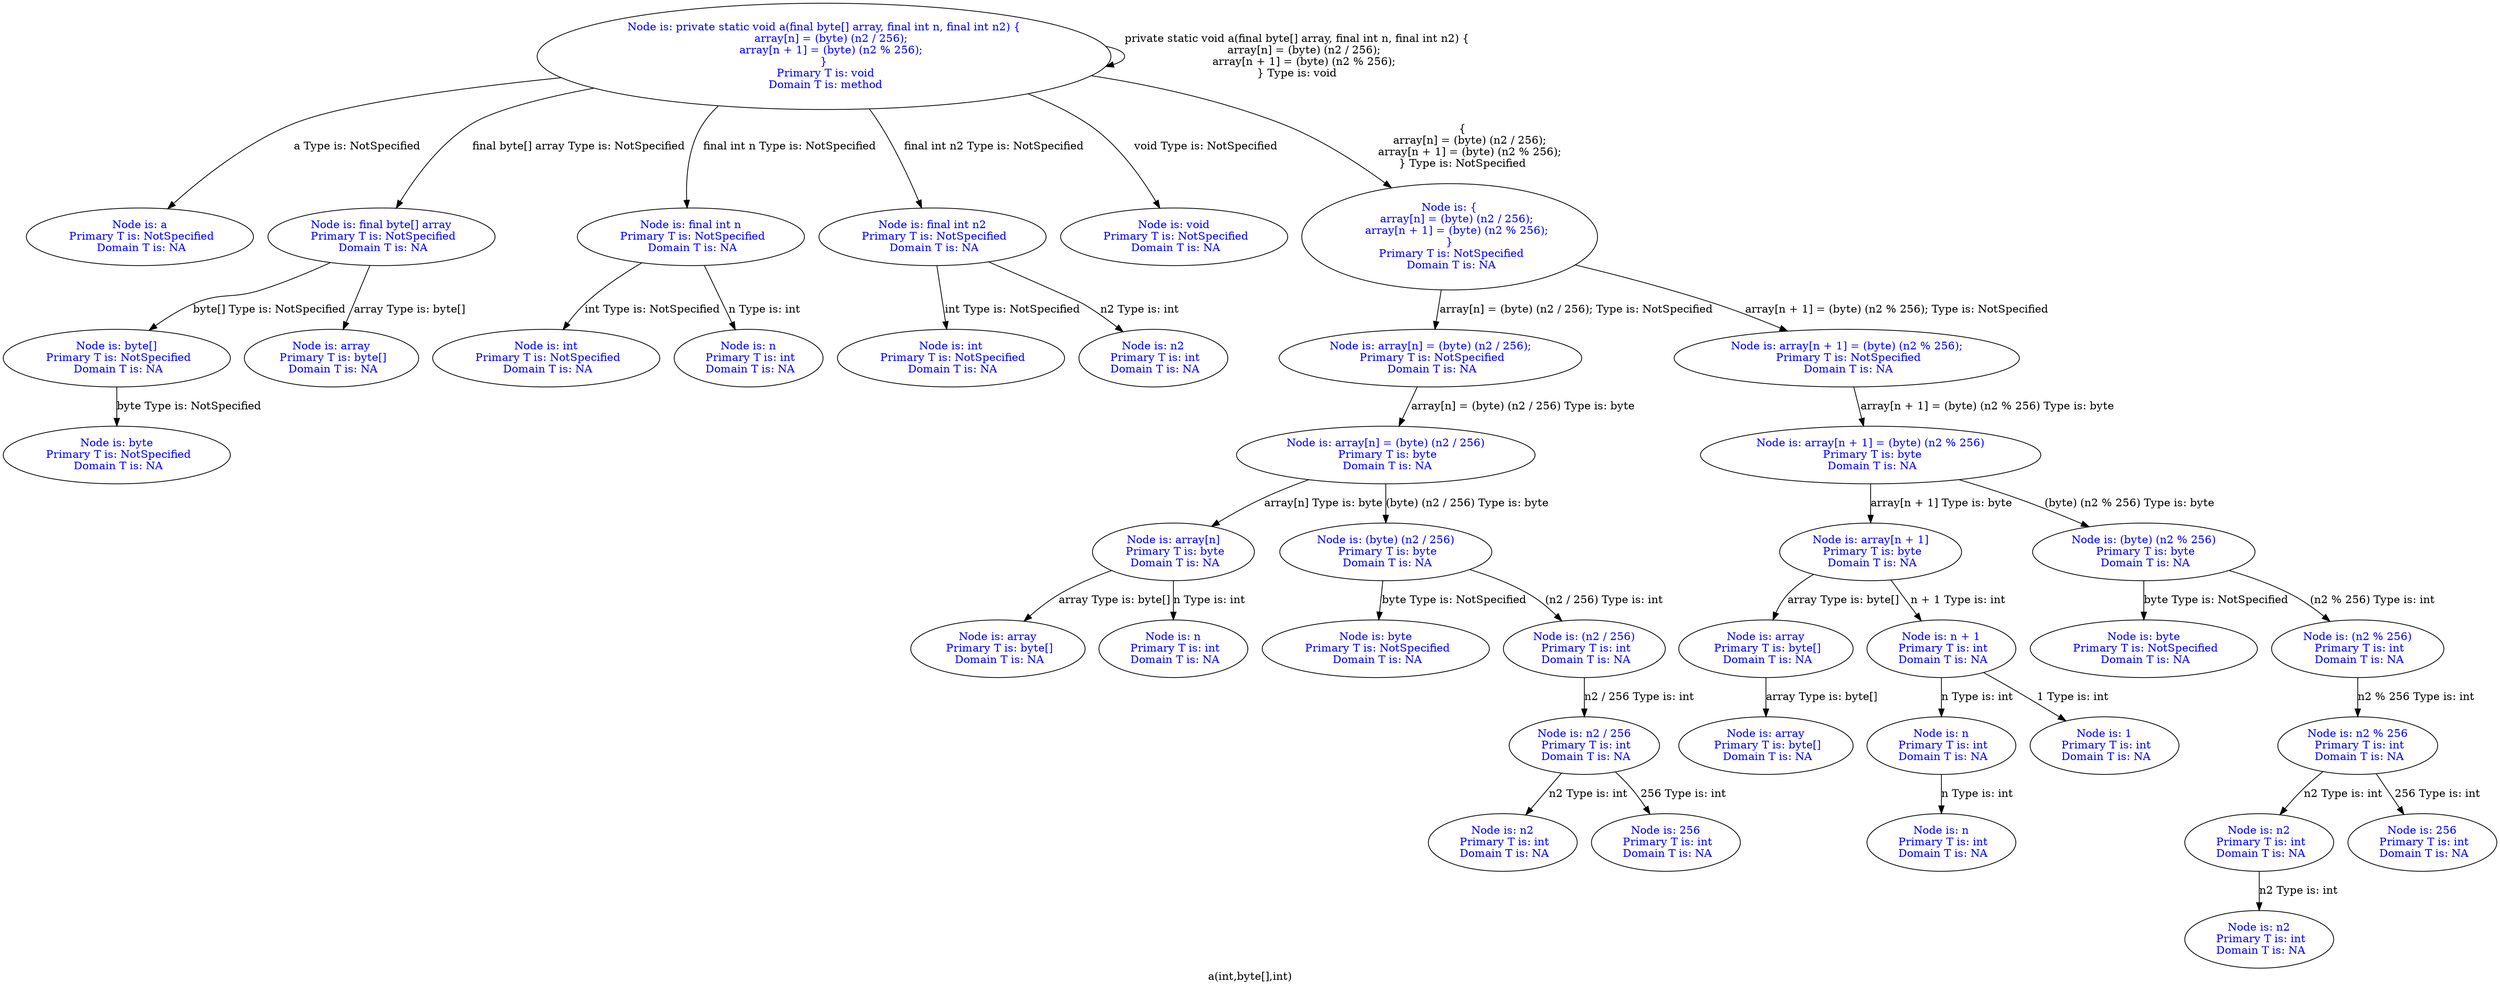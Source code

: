 digraph "a(int,byte[],int)" {
 label="a(int,byte[],int)"
{
 node [shape=box]} 
177 -> 177[label="private static void a(final byte[] array, final int n, final int n2) {
    array[n] = (byte) (n2 / 256);
    array[n + 1] = (byte) (n2 % 256);
} Type is: void"];
177[label="Node is: private static void a(final byte[] array, final int n, final int n2) {
    array[n] = (byte) (n2 / 256);
    array[n + 1] = (byte) (n2 % 256);
}
 Primary T is: void
 Domain T is: method",fontcolor="blue"];
  177 -> 178[label="a Type is: NotSpecified"];
178[label="Node is: a
 Primary T is: NotSpecified
 Domain T is: NA",fontcolor="blue"];
  177 -> 179[label="final byte[] array Type is: NotSpecified"];
179[label="Node is: final byte[] array
 Primary T is: NotSpecified
 Domain T is: NA",fontcolor="blue"];
  179 -> 180[label="byte[] Type is: NotSpecified"];
180[label="Node is: byte[]
 Primary T is: NotSpecified
 Domain T is: NA",fontcolor="blue"];
  180 -> 181[label="byte Type is: NotSpecified"];
181[label="Node is: byte
 Primary T is: NotSpecified
 Domain T is: NA",fontcolor="blue"];
  179 -> 182[label="array Type is: byte[]"];
182[label="Node is: array
 Primary T is: byte[]
 Domain T is: NA",fontcolor="blue"];
  177 -> 183[label="final int n Type is: NotSpecified"];
183[label="Node is: final int n
 Primary T is: NotSpecified
 Domain T is: NA",fontcolor="blue"];
  183 -> 184[label="int Type is: NotSpecified"];
184[label="Node is: int
 Primary T is: NotSpecified
 Domain T is: NA",fontcolor="blue"];
  183 -> 185[label="n Type is: int"];
185[label="Node is: n
 Primary T is: int
 Domain T is: NA",fontcolor="blue"];
  177 -> 186[label="final int n2 Type is: NotSpecified"];
186[label="Node is: final int n2
 Primary T is: NotSpecified
 Domain T is: NA",fontcolor="blue"];
  186 -> 187[label="int Type is: NotSpecified"];
187[label="Node is: int
 Primary T is: NotSpecified
 Domain T is: NA",fontcolor="blue"];
  186 -> 188[label="n2 Type is: int"];
188[label="Node is: n2
 Primary T is: int
 Domain T is: NA",fontcolor="blue"];
  177 -> 189[label="void Type is: NotSpecified"];
189[label="Node is: void
 Primary T is: NotSpecified
 Domain T is: NA",fontcolor="blue"];
  177 -> 190[label="{
    array[n] = (byte) (n2 / 256);
    array[n + 1] = (byte) (n2 % 256);
} Type is: NotSpecified"];
190[label="Node is: {
    array[n] = (byte) (n2 / 256);
    array[n + 1] = (byte) (n2 % 256);
}
 Primary T is: NotSpecified
 Domain T is: NA",fontcolor="blue"];
  190 -> 191[label="array[n] = (byte) (n2 / 256); Type is: NotSpecified"];
191[label="Node is: array[n] = (byte) (n2 / 256);
 Primary T is: NotSpecified
 Domain T is: NA",fontcolor="blue"];
  191 -> 192[label="array[n] = (byte) (n2 / 256) Type is: byte"];
192[label="Node is: array[n] = (byte) (n2 / 256)
 Primary T is: byte
 Domain T is: NA",fontcolor="blue"];
  192 -> 193[label="array[n] Type is: byte"];
193[label="Node is: array[n]
 Primary T is: byte
 Domain T is: NA",fontcolor="blue"];
  193 -> 194[label="array Type is: byte[]"];
194[label="Node is: array
 Primary T is: byte[]
 Domain T is: NA",fontcolor="blue"];
  208 -> 209[label="array Type is: byte[]"];
209[label="Node is: array
 Primary T is: byte[]
 Domain T is: NA",fontcolor="blue"];
  193 -> 196[label="n Type is: int"];
196[label="Node is: n
 Primary T is: int
 Domain T is: NA",fontcolor="blue"];
  211 -> 212[label="n Type is: int"];
212[label="Node is: n
 Primary T is: int
 Domain T is: NA",fontcolor="blue"];
  192 -> 198[label="(byte) (n2 / 256) Type is: byte"];
198[label="Node is: (byte) (n2 / 256)
 Primary T is: byte
 Domain T is: NA",fontcolor="blue"];
  198 -> 199[label="byte Type is: NotSpecified"];
199[label="Node is: byte
 Primary T is: NotSpecified
 Domain T is: NA",fontcolor="blue"];
  198 -> 200[label="(n2 / 256) Type is: int"];
200[label="Node is: (n2 / 256)
 Primary T is: int
 Domain T is: NA",fontcolor="blue"];
  200 -> 201[label="n2 / 256 Type is: int"];
201[label="Node is: n2 / 256
 Primary T is: int
 Domain T is: NA",fontcolor="blue"];
  201 -> 202[label="n2 Type is: int"];
202[label="Node is: n2
 Primary T is: int
 Domain T is: NA",fontcolor="blue"];
  218 -> 219[label="n2 Type is: int"];
219[label="Node is: n2
 Primary T is: int
 Domain T is: NA",fontcolor="blue"];
  201 -> 204[label="256 Type is: int"];
204[label="Node is: 256
 Primary T is: int
 Domain T is: NA",fontcolor="blue"];
  190 -> 205[label="array[n + 1] = (byte) (n2 % 256); Type is: NotSpecified"];
205[label="Node is: array[n + 1] = (byte) (n2 % 256);
 Primary T is: NotSpecified
 Domain T is: NA",fontcolor="blue"];
  205 -> 206[label="array[n + 1] = (byte) (n2 % 256) Type is: byte"];
206[label="Node is: array[n + 1] = (byte) (n2 % 256)
 Primary T is: byte
 Domain T is: NA",fontcolor="blue"];
  206 -> 207[label="array[n + 1] Type is: byte"];
207[label="Node is: array[n + 1]
 Primary T is: byte
 Domain T is: NA",fontcolor="blue"];
  207 -> 208[label="array Type is: byte[]"];
208[label="Node is: array
 Primary T is: byte[]
 Domain T is: NA",fontcolor="blue"];
  207 -> 210[label="n + 1 Type is: int"];
210[label="Node is: n + 1
 Primary T is: int
 Domain T is: NA",fontcolor="blue"];
  210 -> 211[label="n Type is: int"];
211[label="Node is: n
 Primary T is: int
 Domain T is: NA",fontcolor="blue"];
  210 -> 213[label="1 Type is: int"];
213[label="Node is: 1
 Primary T is: int
 Domain T is: NA",fontcolor="blue"];
  206 -> 214[label="(byte) (n2 % 256) Type is: byte"];
214[label="Node is: (byte) (n2 % 256)
 Primary T is: byte
 Domain T is: NA",fontcolor="blue"];
  214 -> 215[label="byte Type is: NotSpecified"];
215[label="Node is: byte
 Primary T is: NotSpecified
 Domain T is: NA",fontcolor="blue"];
  214 -> 216[label="(n2 % 256) Type is: int"];
216[label="Node is: (n2 % 256)
 Primary T is: int
 Domain T is: NA",fontcolor="blue"];
  216 -> 217[label="n2 % 256 Type is: int"];
217[label="Node is: n2 % 256
 Primary T is: int
 Domain T is: NA",fontcolor="blue"];
  217 -> 218[label="n2 Type is: int"];
218[label="Node is: n2
 Primary T is: int
 Domain T is: NA",fontcolor="blue"];
  217 -> 220[label="256 Type is: int"];
220[label="Node is: 256
 Primary T is: int
 Domain T is: NA",fontcolor="blue"];
  }
